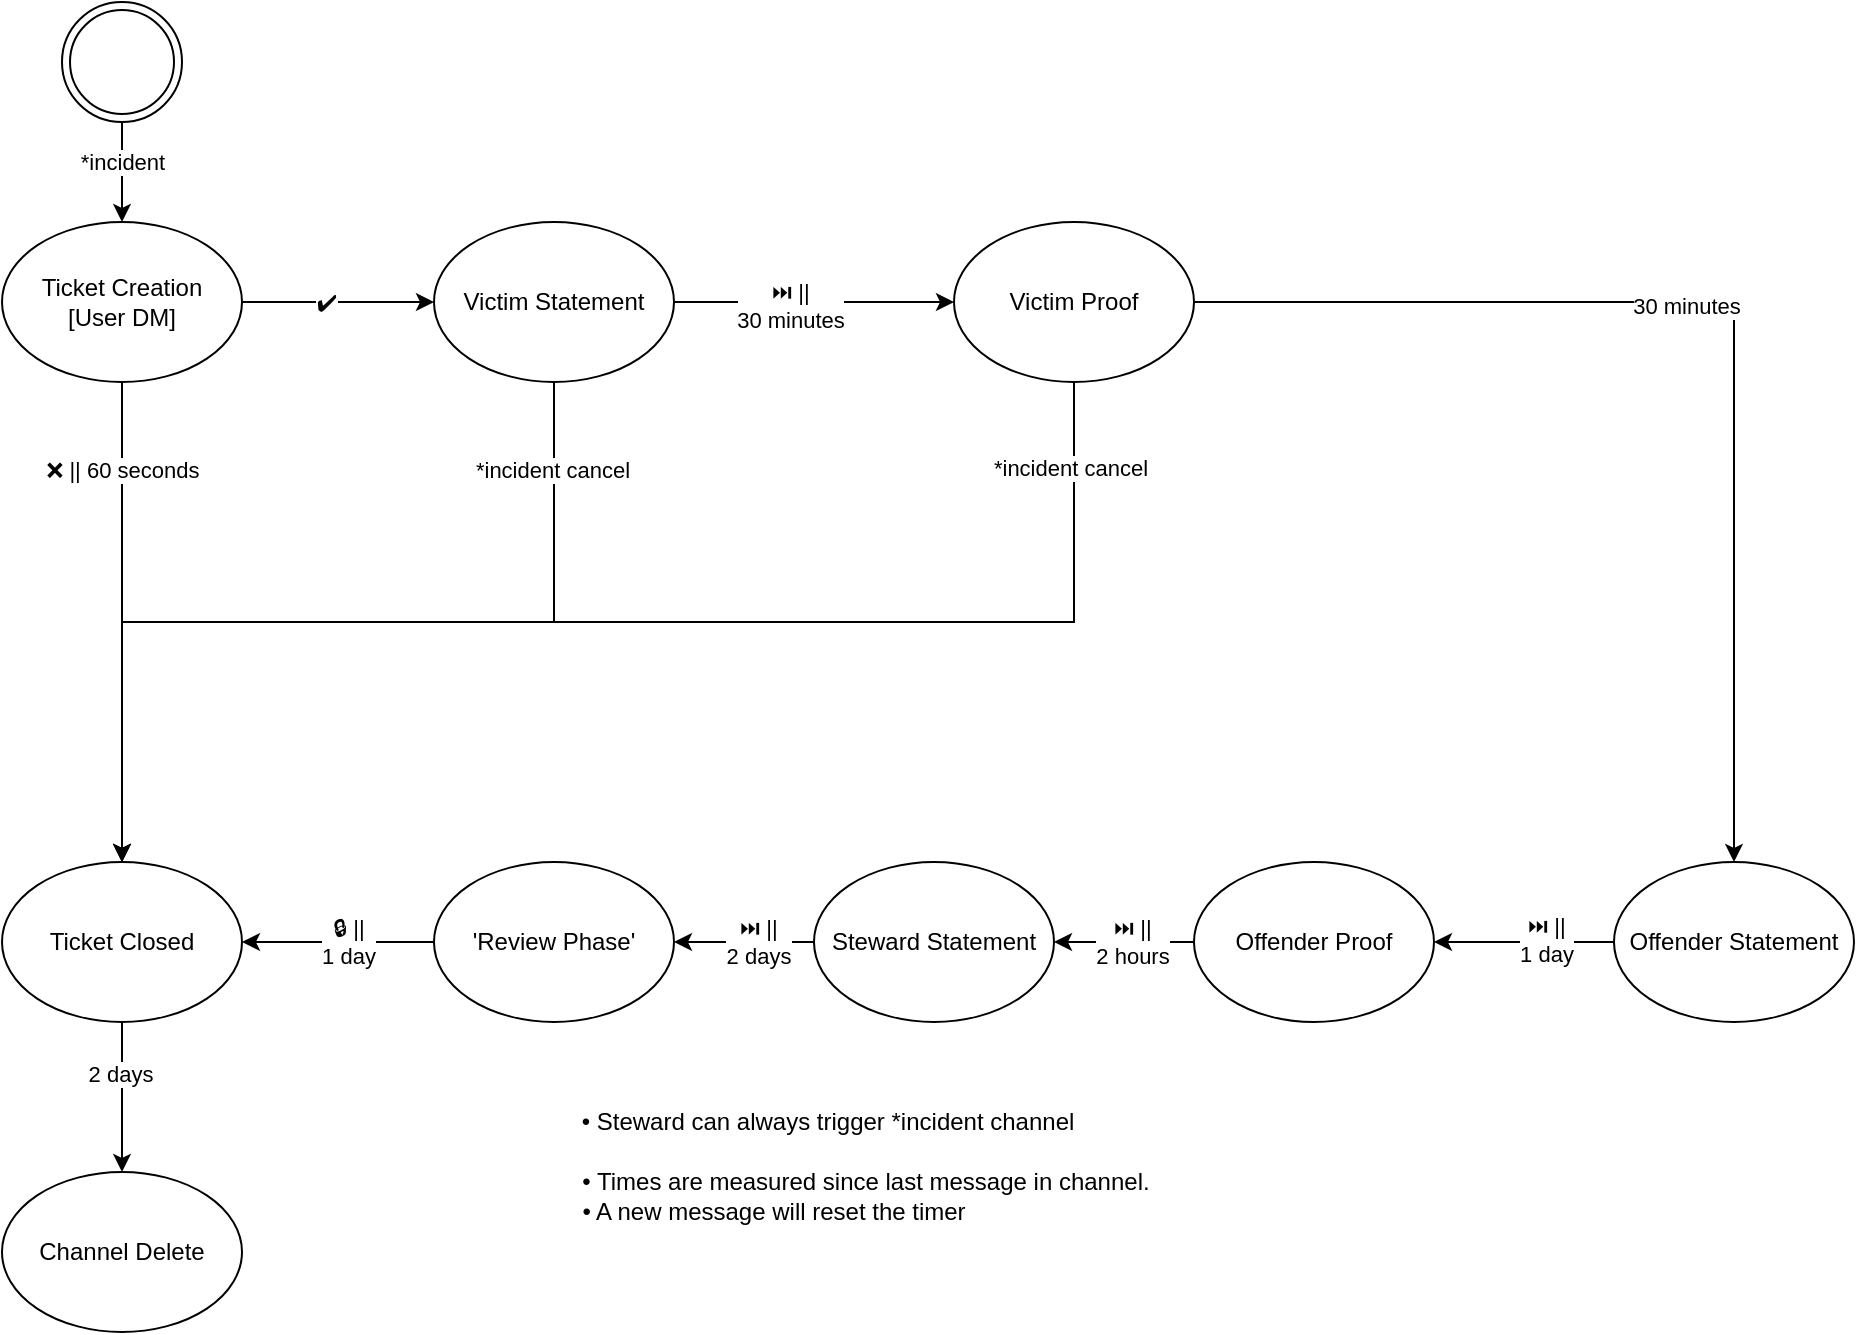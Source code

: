 <mxfile version="13.9.9" type="device"><diagram id="prtHgNgQTEPvFCAcTncT" name="Page-1"><mxGraphModel dx="1422" dy="815" grid="1" gridSize="10" guides="1" tooltips="1" connect="1" arrows="1" fold="1" page="1" pageScale="1" pageWidth="827" pageHeight="1169" math="0" shadow="0"><root><mxCell id="0"/><mxCell id="1" parent="0"/><mxCell id="_psoJqtIm8-eyCLjbMSt-3" style="edgeStyle=orthogonalEdgeStyle;rounded=0;orthogonalLoop=1;jettySize=auto;html=1;entryX=0.5;entryY=0;entryDx=0;entryDy=0;" parent="1" source="_psoJqtIm8-eyCLjbMSt-1" target="_psoJqtIm8-eyCLjbMSt-18" edge="1"><mxGeometry relative="1" as="geometry"><Array as="points"/></mxGeometry></mxCell><mxCell id="_psoJqtIm8-eyCLjbMSt-4" value="❌ || 60 seconds" style="edgeLabel;html=1;align=center;verticalAlign=middle;resizable=0;points=[];" parent="_psoJqtIm8-eyCLjbMSt-3" vertex="1" connectable="0"><mxGeometry x="-0.277" y="-2" relative="1" as="geometry"><mxPoint x="2" y="-43.43" as="offset"/></mxGeometry></mxCell><mxCell id="_psoJqtIm8-eyCLjbMSt-6" style="edgeStyle=orthogonalEdgeStyle;rounded=0;orthogonalLoop=1;jettySize=auto;html=1;entryX=0;entryY=0.5;entryDx=0;entryDy=0;" parent="1" source="_psoJqtIm8-eyCLjbMSt-1" target="_psoJqtIm8-eyCLjbMSt-5" edge="1"><mxGeometry relative="1" as="geometry"/></mxCell><mxCell id="_psoJqtIm8-eyCLjbMSt-7" value="✔️" style="edgeLabel;html=1;align=center;verticalAlign=middle;resizable=0;points=[];" parent="_psoJqtIm8-eyCLjbMSt-6" vertex="1" connectable="0"><mxGeometry x="0.265" y="2" relative="1" as="geometry"><mxPoint x="-18.57" y="2" as="offset"/></mxGeometry></mxCell><mxCell id="_psoJqtIm8-eyCLjbMSt-1" value="Ticket Creation&lt;br&gt;[User DM]" style="ellipse;whiteSpace=wrap;html=1;" parent="1" vertex="1"><mxGeometry x="54" y="110" width="120" height="80" as="geometry"/></mxCell><mxCell id="_psoJqtIm8-eyCLjbMSt-10" style="edgeStyle=orthogonalEdgeStyle;rounded=0;orthogonalLoop=1;jettySize=auto;html=1;entryX=0;entryY=0.5;entryDx=0;entryDy=0;" parent="1" source="_psoJqtIm8-eyCLjbMSt-5" target="_psoJqtIm8-eyCLjbMSt-8" edge="1"><mxGeometry relative="1" as="geometry"/></mxCell><mxCell id="_psoJqtIm8-eyCLjbMSt-11" value="⏭️ ||&lt;br&gt;30 minutes&lt;br&gt;" style="edgeLabel;html=1;align=center;verticalAlign=middle;resizable=0;points=[];" parent="_psoJqtIm8-eyCLjbMSt-10" vertex="1" connectable="0"><mxGeometry x="-0.181" y="-2" relative="1" as="geometry"><mxPoint as="offset"/></mxGeometry></mxCell><mxCell id="_psoJqtIm8-eyCLjbMSt-40" style="edgeStyle=orthogonalEdgeStyle;rounded=0;orthogonalLoop=1;jettySize=auto;html=1;entryX=0.5;entryY=0;entryDx=0;entryDy=0;" parent="1" source="_psoJqtIm8-eyCLjbMSt-5" target="_psoJqtIm8-eyCLjbMSt-18" edge="1"><mxGeometry relative="1" as="geometry"><Array as="points"><mxPoint x="330" y="310"/><mxPoint x="114" y="310"/></Array></mxGeometry></mxCell><mxCell id="_psoJqtIm8-eyCLjbMSt-42" value="*incident cancel" style="edgeLabel;html=1;align=center;verticalAlign=middle;resizable=0;points=[];" parent="_psoJqtIm8-eyCLjbMSt-40" vertex="1" connectable="0"><mxGeometry x="-0.806" y="-1" relative="1" as="geometry"><mxPoint as="offset"/></mxGeometry></mxCell><mxCell id="_psoJqtIm8-eyCLjbMSt-5" value="Victim Statement" style="ellipse;whiteSpace=wrap;html=1;" parent="1" vertex="1"><mxGeometry x="270" y="110" width="120" height="80" as="geometry"/></mxCell><mxCell id="_psoJqtIm8-eyCLjbMSt-13" style="edgeStyle=orthogonalEdgeStyle;rounded=0;orthogonalLoop=1;jettySize=auto;html=1;entryX=0.5;entryY=0;entryDx=0;entryDy=0;" parent="1" source="_psoJqtIm8-eyCLjbMSt-8" target="_psoJqtIm8-eyCLjbMSt-15" edge="1"><mxGeometry relative="1" as="geometry"><mxPoint x="860" y="150" as="targetPoint"/></mxGeometry></mxCell><mxCell id="_psoJqtIm8-eyCLjbMSt-14" value="30 minutes" style="edgeLabel;html=1;align=center;verticalAlign=middle;resizable=0;points=[];" parent="_psoJqtIm8-eyCLjbMSt-13" vertex="1" connectable="0"><mxGeometry x="-0.107" y="-2" relative="1" as="geometry"><mxPoint as="offset"/></mxGeometry></mxCell><mxCell id="_psoJqtIm8-eyCLjbMSt-41" style="edgeStyle=orthogonalEdgeStyle;rounded=0;orthogonalLoop=1;jettySize=auto;html=1;entryX=0.5;entryY=0;entryDx=0;entryDy=0;" parent="1" source="_psoJqtIm8-eyCLjbMSt-8" target="_psoJqtIm8-eyCLjbMSt-18" edge="1"><mxGeometry relative="1" as="geometry"><Array as="points"><mxPoint x="590" y="310"/><mxPoint x="114" y="310"/></Array></mxGeometry></mxCell><mxCell id="_psoJqtIm8-eyCLjbMSt-43" value="*incident cancel" style="edgeLabel;html=1;align=center;verticalAlign=middle;resizable=0;points=[];" parent="_psoJqtIm8-eyCLjbMSt-41" vertex="1" connectable="0"><mxGeometry x="-0.881" y="-2" relative="1" as="geometry"><mxPoint as="offset"/></mxGeometry></mxCell><mxCell id="_psoJqtIm8-eyCLjbMSt-8" value="Victim Proof" style="ellipse;whiteSpace=wrap;html=1;" parent="1" vertex="1"><mxGeometry x="530" y="110" width="120" height="80" as="geometry"/></mxCell><mxCell id="_psoJqtIm8-eyCLjbMSt-21" style="edgeStyle=orthogonalEdgeStyle;rounded=0;orthogonalLoop=1;jettySize=auto;html=1;entryX=1;entryY=0.5;entryDx=0;entryDy=0;" parent="1" source="_psoJqtIm8-eyCLjbMSt-15" target="_psoJqtIm8-eyCLjbMSt-16" edge="1"><mxGeometry relative="1" as="geometry"/></mxCell><mxCell id="_psoJqtIm8-eyCLjbMSt-33" value="⏭️ ||&lt;br&gt;1 day" style="edgeLabel;html=1;align=center;verticalAlign=middle;resizable=0;points=[];" parent="_psoJqtIm8-eyCLjbMSt-21" vertex="1" connectable="0"><mxGeometry x="-0.238" y="-1" relative="1" as="geometry"><mxPoint as="offset"/></mxGeometry></mxCell><mxCell id="_psoJqtIm8-eyCLjbMSt-15" value="Offender Statement" style="ellipse;whiteSpace=wrap;html=1;" parent="1" vertex="1"><mxGeometry x="860" y="430" width="120" height="80" as="geometry"/></mxCell><mxCell id="_psoJqtIm8-eyCLjbMSt-22" style="edgeStyle=orthogonalEdgeStyle;rounded=0;orthogonalLoop=1;jettySize=auto;html=1;entryX=1;entryY=0.5;entryDx=0;entryDy=0;" parent="1" source="_psoJqtIm8-eyCLjbMSt-16" target="_psoJqtIm8-eyCLjbMSt-17" edge="1"><mxGeometry relative="1" as="geometry"/></mxCell><mxCell id="_psoJqtIm8-eyCLjbMSt-32" value="⏭️ ||&lt;br&gt;2 hours" style="edgeLabel;html=1;align=center;verticalAlign=middle;resizable=0;points=[];" parent="_psoJqtIm8-eyCLjbMSt-22" vertex="1" connectable="0"><mxGeometry x="0.167" y="1" relative="1" as="geometry"><mxPoint x="10.07" y="-1" as="offset"/></mxGeometry></mxCell><mxCell id="_psoJqtIm8-eyCLjbMSt-16" value="Offender Proof" style="ellipse;whiteSpace=wrap;html=1;" parent="1" vertex="1"><mxGeometry x="650" y="430" width="120" height="80" as="geometry"/></mxCell><mxCell id="_psoJqtIm8-eyCLjbMSt-23" style="edgeStyle=orthogonalEdgeStyle;rounded=0;orthogonalLoop=1;jettySize=auto;html=1;entryX=1;entryY=0.5;entryDx=0;entryDy=0;exitX=0;exitY=0.5;exitDx=0;exitDy=0;" parent="1" source="_psoJqtIm8-eyCLjbMSt-34" target="_psoJqtIm8-eyCLjbMSt-18" edge="1"><mxGeometry relative="1" as="geometry"/></mxCell><mxCell id="_psoJqtIm8-eyCLjbMSt-29" value="🔒 ||&lt;br&gt;1 day" style="edgeLabel;html=1;align=center;verticalAlign=middle;resizable=0;points=[];" parent="_psoJqtIm8-eyCLjbMSt-23" vertex="1" connectable="0"><mxGeometry x="0.264" y="1" relative="1" as="geometry"><mxPoint x="16.86" y="-1" as="offset"/></mxGeometry></mxCell><mxCell id="_psoJqtIm8-eyCLjbMSt-35" style="edgeStyle=orthogonalEdgeStyle;rounded=0;orthogonalLoop=1;jettySize=auto;html=1;entryX=1;entryY=0.5;entryDx=0;entryDy=0;" parent="1" source="_psoJqtIm8-eyCLjbMSt-17" target="_psoJqtIm8-eyCLjbMSt-34" edge="1"><mxGeometry relative="1" as="geometry"/></mxCell><mxCell id="_psoJqtIm8-eyCLjbMSt-39" value="⏭️ ||&lt;br&gt;2 days" style="edgeLabel;html=1;align=center;verticalAlign=middle;resizable=0;points=[];" parent="_psoJqtIm8-eyCLjbMSt-35" vertex="1" connectable="0"><mxGeometry x="-0.195" relative="1" as="geometry"><mxPoint as="offset"/></mxGeometry></mxCell><mxCell id="_psoJqtIm8-eyCLjbMSt-17" value="Steward Statement" style="ellipse;whiteSpace=wrap;html=1;" parent="1" vertex="1"><mxGeometry x="460" y="430" width="120" height="80" as="geometry"/></mxCell><mxCell id="_psoJqtIm8-eyCLjbMSt-24" style="edgeStyle=orthogonalEdgeStyle;rounded=0;orthogonalLoop=1;jettySize=auto;html=1;entryX=0.5;entryY=0;entryDx=0;entryDy=0;" parent="1" source="_psoJqtIm8-eyCLjbMSt-18" target="_psoJqtIm8-eyCLjbMSt-19" edge="1"><mxGeometry relative="1" as="geometry"/></mxCell><mxCell id="_psoJqtIm8-eyCLjbMSt-28" value="2 days" style="edgeLabel;html=1;align=center;verticalAlign=middle;resizable=0;points=[];" parent="_psoJqtIm8-eyCLjbMSt-24" vertex="1" connectable="0"><mxGeometry x="-0.326" y="-1" relative="1" as="geometry"><mxPoint as="offset"/></mxGeometry></mxCell><mxCell id="_psoJqtIm8-eyCLjbMSt-18" value="Ticket Closed" style="ellipse;whiteSpace=wrap;html=1;" parent="1" vertex="1"><mxGeometry x="54" y="430" width="120" height="80" as="geometry"/></mxCell><mxCell id="_psoJqtIm8-eyCLjbMSt-19" value="Channel Delete" style="ellipse;whiteSpace=wrap;html=1;" parent="1" vertex="1"><mxGeometry x="54" y="585" width="120" height="80" as="geometry"/></mxCell><mxCell id="_psoJqtIm8-eyCLjbMSt-34" value="'Review Phase'" style="ellipse;whiteSpace=wrap;html=1;" parent="1" vertex="1"><mxGeometry x="270" y="430" width="120" height="80" as="geometry"/></mxCell><mxCell id="_psoJqtIm8-eyCLjbMSt-37" style="edgeStyle=orthogonalEdgeStyle;rounded=0;orthogonalLoop=1;jettySize=auto;html=1;entryX=0.5;entryY=0;entryDx=0;entryDy=0;" parent="1" source="_psoJqtIm8-eyCLjbMSt-36" target="_psoJqtIm8-eyCLjbMSt-1" edge="1"><mxGeometry relative="1" as="geometry"/></mxCell><mxCell id="_psoJqtIm8-eyCLjbMSt-38" value="*incident" style="edgeLabel;html=1;align=center;verticalAlign=middle;resizable=0;points=[];" parent="_psoJqtIm8-eyCLjbMSt-37" vertex="1" connectable="0"><mxGeometry x="-0.204" relative="1" as="geometry"><mxPoint as="offset"/></mxGeometry></mxCell><mxCell id="_psoJqtIm8-eyCLjbMSt-36" value="" style="ellipse;shape=doubleEllipse;html=1;dashed=0;whitespace=wrap;aspect=fixed;" parent="1" vertex="1"><mxGeometry x="84" width="60" height="60" as="geometry"/></mxCell><mxCell id="_psoJqtIm8-eyCLjbMSt-44" value="• Steward can always trigger *incident channel" style="text;html=1;strokeColor=none;fillColor=none;align=center;verticalAlign=middle;whiteSpace=wrap;rounded=0;" parent="1" vertex="1"><mxGeometry x="327" y="550" width="280" height="20" as="geometry"/></mxCell><mxCell id="_psoJqtIm8-eyCLjbMSt-45" value="• Times are measured since last message in channel." style="text;html=1;strokeColor=none;fillColor=none;align=center;verticalAlign=middle;whiteSpace=wrap;rounded=0;" parent="1" vertex="1"><mxGeometry x="342" y="577" width="288" height="25" as="geometry"/></mxCell><mxCell id="_psoJqtIm8-eyCLjbMSt-46" value="• A new message will reset the timer" style="text;html=1;strokeColor=none;fillColor=none;align=center;verticalAlign=middle;whiteSpace=wrap;rounded=0;" parent="1" vertex="1"><mxGeometry x="342" y="595" width="196" height="20" as="geometry"/></mxCell></root></mxGraphModel></diagram></mxfile>